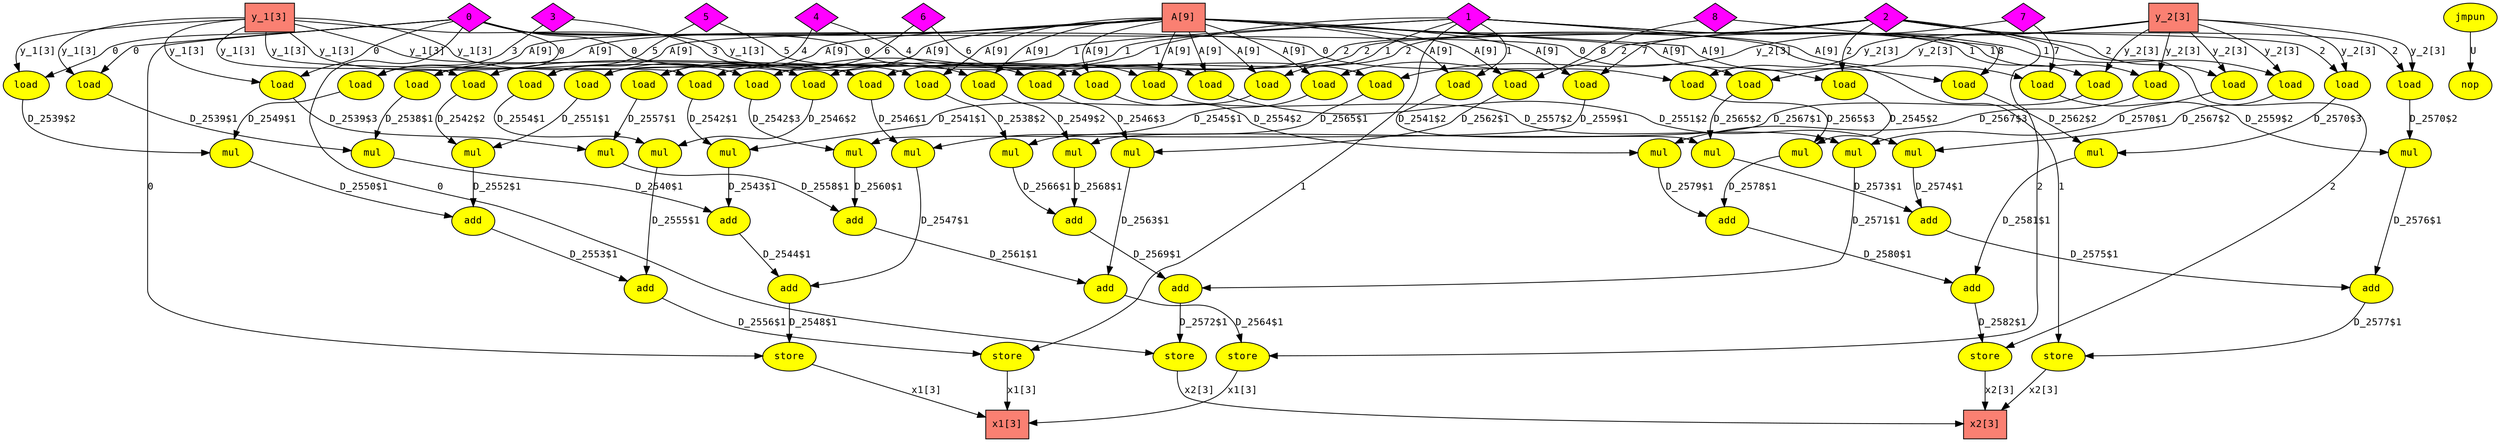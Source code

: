 digraph foo
{
  graph [rankdir="TB", nodesep = "0.175"];
  node [fontname="Courier", fontsize="12", style="filled"];
  edge [fontname="Courier", fontsize="12"];

  A  [label="A[9]", ntype="hwelem", argix="-1", dataspec="s32", bb="-1", shape="box", fillcolor="salmon"];
  add_10  [label="add", ntype="operation", argix="-1", dataspec="na", bb="1", shape="ellipse", fillcolor="yellow"];
  add_18  [label="add", ntype="operation", argix="-1", dataspec="na", bb="1", shape="ellipse", fillcolor="yellow"];
  add_22  [label="add", ntype="operation", argix="-1", dataspec="na", bb="1", shape="ellipse", fillcolor="yellow"];
  add_30  [label="add", ntype="operation", argix="-1", dataspec="na", bb="1", shape="ellipse", fillcolor="yellow"];
  add_34  [label="add", ntype="operation", argix="-1", dataspec="na", bb="1", shape="ellipse", fillcolor="yellow"];
  add_42  [label="add", ntype="operation", argix="-1", dataspec="na", bb="1", shape="ellipse", fillcolor="yellow"];
  add_46  [label="add", ntype="operation", argix="-1", dataspec="na", bb="1", shape="ellipse", fillcolor="yellow"];
  add_54  [label="add", ntype="operation", argix="-1", dataspec="na", bb="1", shape="ellipse", fillcolor="yellow"];
  add_58  [label="add", ntype="operation", argix="-1", dataspec="na", bb="1", shape="ellipse", fillcolor="yellow"];
  add_6  [label="add", ntype="operation", argix="-1", dataspec="na", bb="1", shape="ellipse", fillcolor="yellow"];
  add_66  [label="add", ntype="operation", argix="-1", dataspec="na", bb="1", shape="ellipse", fillcolor="yellow"];
  add_70  [label="add", ntype="operation", argix="-1", dataspec="na", bb="1", shape="ellipse", fillcolor="yellow"];
  cnst0  [label="0", ntype="constant", argix="-1", dataspec="s32", bb="-1", shape="diamond", fillcolor="magenta"];
  cnst1  [label="1", ntype="constant", argix="-1", dataspec="s32", bb="-1", shape="diamond", fillcolor="magenta"];
  cnst2  [label="2", ntype="constant", argix="-1", dataspec="s32", bb="-1", shape="diamond", fillcolor="magenta"];
  cnst3  [label="3", ntype="constant", argix="-1", dataspec="s32", bb="-1", shape="diamond", fillcolor="magenta"];
  cnst4  [label="4", ntype="constant", argix="-1", dataspec="s32", bb="-1", shape="diamond", fillcolor="magenta"];
  cnst5  [label="5", ntype="constant", argix="-1", dataspec="s32", bb="-1", shape="diamond", fillcolor="magenta"];
  cnst6  [label="6", ntype="constant", argix="-1", dataspec="s32", bb="-1", shape="diamond", fillcolor="magenta"];
  cnst7  [label="7", ntype="constant", argix="-1", dataspec="s32", bb="-1", shape="diamond", fillcolor="magenta"];
  cnst8  [label="8", ntype="constant", argix="-1", dataspec="s32", bb="-1", shape="diamond", fillcolor="magenta"];
  jmpun_72  [label="jmpun", ntype="operation", argix="-1", dataspec="na", bb="1", shape="ellipse", fillcolor="yellow"];
  load_0  [label="load", ntype="operation", argix="-1", dataspec="na", bb="1", shape="ellipse", fillcolor="yellow"];
  load_1  [label="load", ntype="operation", argix="-1", dataspec="na", bb="1", shape="ellipse", fillcolor="yellow"];
  load_12  [label="load", ntype="operation", argix="-1", dataspec="na", bb="1", shape="ellipse", fillcolor="yellow"];
  load_13  [label="load", ntype="operation", argix="-1", dataspec="na", bb="1", shape="ellipse", fillcolor="yellow"];
  load_15  [label="load", ntype="operation", argix="-1", dataspec="na", bb="1", shape="ellipse", fillcolor="yellow"];
  load_16  [label="load", ntype="operation", argix="-1", dataspec="na", bb="1", shape="ellipse", fillcolor="yellow"];
  load_19  [label="load", ntype="operation", argix="-1", dataspec="na", bb="1", shape="ellipse", fillcolor="yellow"];
  load_20  [label="load", ntype="operation", argix="-1", dataspec="na", bb="1", shape="ellipse", fillcolor="yellow"];
  load_24  [label="load", ntype="operation", argix="-1", dataspec="na", bb="1", shape="ellipse", fillcolor="yellow"];
  load_25  [label="load", ntype="operation", argix="-1", dataspec="na", bb="1", shape="ellipse", fillcolor="yellow"];
  load_27  [label="load", ntype="operation", argix="-1", dataspec="na", bb="1", shape="ellipse", fillcolor="yellow"];
  load_28  [label="load", ntype="operation", argix="-1", dataspec="na", bb="1", shape="ellipse", fillcolor="yellow"];
  load_3  [label="load", ntype="operation", argix="-1", dataspec="na", bb="1", shape="ellipse", fillcolor="yellow"];
  load_31  [label="load", ntype="operation", argix="-1", dataspec="na", bb="1", shape="ellipse", fillcolor="yellow"];
  load_32  [label="load", ntype="operation", argix="-1", dataspec="na", bb="1", shape="ellipse", fillcolor="yellow"];
  load_36  [label="load", ntype="operation", argix="-1", dataspec="na", bb="1", shape="ellipse", fillcolor="yellow"];
  load_37  [label="load", ntype="operation", argix="-1", dataspec="na", bb="1", shape="ellipse", fillcolor="yellow"];
  load_39  [label="load", ntype="operation", argix="-1", dataspec="na", bb="1", shape="ellipse", fillcolor="yellow"];
  load_4  [label="load", ntype="operation", argix="-1", dataspec="na", bb="1", shape="ellipse", fillcolor="yellow"];
  load_40  [label="load", ntype="operation", argix="-1", dataspec="na", bb="1", shape="ellipse", fillcolor="yellow"];
  load_43  [label="load", ntype="operation", argix="-1", dataspec="na", bb="1", shape="ellipse", fillcolor="yellow"];
  load_44  [label="load", ntype="operation", argix="-1", dataspec="na", bb="1", shape="ellipse", fillcolor="yellow"];
  load_48  [label="load", ntype="operation", argix="-1", dataspec="na", bb="1", shape="ellipse", fillcolor="yellow"];
  load_49  [label="load", ntype="operation", argix="-1", dataspec="na", bb="1", shape="ellipse", fillcolor="yellow"];
  load_51  [label="load", ntype="operation", argix="-1", dataspec="na", bb="1", shape="ellipse", fillcolor="yellow"];
  load_52  [label="load", ntype="operation", argix="-1", dataspec="na", bb="1", shape="ellipse", fillcolor="yellow"];
  load_55  [label="load", ntype="operation", argix="-1", dataspec="na", bb="1", shape="ellipse", fillcolor="yellow"];
  load_56  [label="load", ntype="operation", argix="-1", dataspec="na", bb="1", shape="ellipse", fillcolor="yellow"];
  load_60  [label="load", ntype="operation", argix="-1", dataspec="na", bb="1", shape="ellipse", fillcolor="yellow"];
  load_61  [label="load", ntype="operation", argix="-1", dataspec="na", bb="1", shape="ellipse", fillcolor="yellow"];
  load_63  [label="load", ntype="operation", argix="-1", dataspec="na", bb="1", shape="ellipse", fillcolor="yellow"];
  load_64  [label="load", ntype="operation", argix="-1", dataspec="na", bb="1", shape="ellipse", fillcolor="yellow"];
  load_67  [label="load", ntype="operation", argix="-1", dataspec="na", bb="1", shape="ellipse", fillcolor="yellow"];
  load_68  [label="load", ntype="operation", argix="-1", dataspec="na", bb="1", shape="ellipse", fillcolor="yellow"];
  load_7  [label="load", ntype="operation", argix="-1", dataspec="na", bb="1", shape="ellipse", fillcolor="yellow"];
  load_8  [label="load", ntype="operation", argix="-1", dataspec="na", bb="1", shape="ellipse", fillcolor="yellow"];
  mul_14  [label="mul", ntype="operation", argix="-1", dataspec="na", bb="1", shape="ellipse", fillcolor="yellow"];
  mul_17  [label="mul", ntype="operation", argix="-1", dataspec="na", bb="1", shape="ellipse", fillcolor="yellow"];
  mul_2  [label="mul", ntype="operation", argix="-1", dataspec="na", bb="1", shape="ellipse", fillcolor="yellow"];
  mul_21  [label="mul", ntype="operation", argix="-1", dataspec="na", bb="1", shape="ellipse", fillcolor="yellow"];
  mul_26  [label="mul", ntype="operation", argix="-1", dataspec="na", bb="1", shape="ellipse", fillcolor="yellow"];
  mul_29  [label="mul", ntype="operation", argix="-1", dataspec="na", bb="1", shape="ellipse", fillcolor="yellow"];
  mul_33  [label="mul", ntype="operation", argix="-1", dataspec="na", bb="1", shape="ellipse", fillcolor="yellow"];
  mul_38  [label="mul", ntype="operation", argix="-1", dataspec="na", bb="1", shape="ellipse", fillcolor="yellow"];
  mul_41  [label="mul", ntype="operation", argix="-1", dataspec="na", bb="1", shape="ellipse", fillcolor="yellow"];
  mul_45  [label="mul", ntype="operation", argix="-1", dataspec="na", bb="1", shape="ellipse", fillcolor="yellow"];
  mul_5  [label="mul", ntype="operation", argix="-1", dataspec="na", bb="1", shape="ellipse", fillcolor="yellow"];
  mul_50  [label="mul", ntype="operation", argix="-1", dataspec="na", bb="1", shape="ellipse", fillcolor="yellow"];
  mul_53  [label="mul", ntype="operation", argix="-1", dataspec="na", bb="1", shape="ellipse", fillcolor="yellow"];
  mul_57  [label="mul", ntype="operation", argix="-1", dataspec="na", bb="1", shape="ellipse", fillcolor="yellow"];
  mul_62  [label="mul", ntype="operation", argix="-1", dataspec="na", bb="1", shape="ellipse", fillcolor="yellow"];
  mul_65  [label="mul", ntype="operation", argix="-1", dataspec="na", bb="1", shape="ellipse", fillcolor="yellow"];
  mul_69  [label="mul", ntype="operation", argix="-1", dataspec="na", bb="1", shape="ellipse", fillcolor="yellow"];
  mul_9  [label="mul", ntype="operation", argix="-1", dataspec="na", bb="1", shape="ellipse", fillcolor="yellow"];
  nop_73  [label="nop", ntype="operation", argix="-1", dataspec="na", bb="2", shape="ellipse", fillcolor="yellow"];
  store_11  [label="store", ntype="operation", argix="-1", dataspec="na", bb="1", shape="ellipse", fillcolor="yellow"];
  store_23  [label="store", ntype="operation", argix="-1", dataspec="na", bb="1", shape="ellipse", fillcolor="yellow"];
  store_35  [label="store", ntype="operation", argix="-1", dataspec="na", bb="1", shape="ellipse", fillcolor="yellow"];
  store_47  [label="store", ntype="operation", argix="-1", dataspec="na", bb="1", shape="ellipse", fillcolor="yellow"];
  store_59  [label="store", ntype="operation", argix="-1", dataspec="na", bb="1", shape="ellipse", fillcolor="yellow"];
  store_71  [label="store", ntype="operation", argix="-1", dataspec="na", bb="1", shape="ellipse", fillcolor="yellow"];
  x1  [label="x1[3]", ntype="hwelem", argix="-1", dataspec="s32", bb="-1", shape="box", fillcolor="salmon"];
  x2  [label="x2[3]", ntype="hwelem", argix="-1", dataspec="s32", bb="-1", shape="box", fillcolor="salmon"];
  y_1  [label="y_1[3]", ntype="hwelem", argix="-1", dataspec="s32", bb="-1", shape="box", fillcolor="salmon"];
  y_2  [label="y_2[3]", ntype="hwelem", argix="-1", dataspec="s32", bb="-1", shape="box", fillcolor="salmon"];

  A -> load_0  [label="A[9]", etype="D", vtype="localvar", order="1", argix="-1", dataspec="s32"];
  A -> load_12  [label="A[9]", etype="D", vtype="localvar", order="1", argix="-1", dataspec="s32"];
  A -> load_15  [label="A[9]", etype="D", vtype="localvar", order="1", argix="-1", dataspec="s32"];
  A -> load_19  [label="A[9]", etype="D", vtype="localvar", order="1", argix="-1", dataspec="s32"];
  A -> load_24  [label="A[9]", etype="D", vtype="localvar", order="1", argix="-1", dataspec="s32"];
  A -> load_27  [label="A[9]", etype="D", vtype="localvar", order="1", argix="-1", dataspec="s32"];
  A -> load_3  [label="A[9]", etype="D", vtype="localvar", order="1", argix="-1", dataspec="s32"];
  A -> load_31  [label="A[9]", etype="D", vtype="localvar", order="1", argix="-1", dataspec="s32"];
  A -> load_36  [label="A[9]", etype="D", vtype="localvar", order="1", argix="-1", dataspec="s32"];
  A -> load_39  [label="A[9]", etype="D", vtype="localvar", order="1", argix="-1", dataspec="s32"];
  A -> load_43  [label="A[9]", etype="D", vtype="localvar", order="1", argix="-1", dataspec="s32"];
  A -> load_48  [label="A[9]", etype="D", vtype="localvar", order="1", argix="-1", dataspec="s32"];
  A -> load_51  [label="A[9]", etype="D", vtype="localvar", order="1", argix="-1", dataspec="s32"];
  A -> load_55  [label="A[9]", etype="D", vtype="localvar", order="1", argix="-1", dataspec="s32"];
  A -> load_60  [label="A[9]", etype="D", vtype="localvar", order="1", argix="-1", dataspec="s32"];
  A -> load_63  [label="A[9]", etype="D", vtype="localvar", order="1", argix="-1", dataspec="s32"];
  A -> load_67  [label="A[9]", etype="D", vtype="localvar", order="1", argix="-1", dataspec="s32"];
  A -> load_7  [label="A[9]", etype="D", vtype="localvar", order="1", argix="-1", dataspec="s32"];
  add_10 -> store_11  [label="D_2548$1", etype="D", vtype="localvar", order="1", argix="-1", dataspec="s32"];
  add_18 -> add_22  [label="D_2553$1", etype="D", vtype="localvar", order="1", argix="-1", dataspec="s32"];
  add_22 -> store_23  [label="D_2556$1", etype="D", vtype="localvar", order="1", argix="-1", dataspec="s32"];
  add_30 -> add_34  [label="D_2561$1", etype="D", vtype="localvar", order="1", argix="-1", dataspec="s32"];
  add_34 -> store_35  [label="D_2564$1", etype="D", vtype="localvar", order="1", argix="-1", dataspec="s32"];
  add_42 -> add_46  [label="D_2569$1", etype="D", vtype="localvar", order="1", argix="-1", dataspec="s32"];
  add_46 -> store_47  [label="D_2572$1", etype="D", vtype="localvar", order="1", argix="-1", dataspec="s32"];
  add_54 -> add_58  [label="D_2575$1", etype="D", vtype="localvar", order="1", argix="-1", dataspec="s32"];
  add_58 -> store_59  [label="D_2577$1", etype="D", vtype="localvar", order="1", argix="-1", dataspec="s32"];
  add_66 -> add_70  [label="D_2580$1", etype="D", vtype="localvar", order="1", argix="-1", dataspec="s32"];
  add_6 -> add_10  [label="D_2544$1", etype="D", vtype="localvar", order="1", argix="-1", dataspec="s32"];
  add_70 -> store_71  [label="D_2582$1", etype="D", vtype="localvar", order="1", argix="-1", dataspec="s32"];
  cnst0 -> load_0  [label="0", etype="D", vtype="globalvar", order="2", argix="-1", dataspec="s32"];
  cnst0 -> load_1  [label="0", etype="D", vtype="globalvar", order="2", argix="-1", dataspec="s32"];
  cnst0 -> load_13  [label="0", etype="D", vtype="globalvar", order="2", argix="-1", dataspec="s32"];
  cnst0 -> load_25  [label="0", etype="D", vtype="globalvar", order="2", argix="-1", dataspec="s32"];
  cnst0 -> load_36  [label="0", etype="D", vtype="globalvar", order="2", argix="-1", dataspec="s32"];
  cnst0 -> load_37  [label="0", etype="D", vtype="globalvar", order="2", argix="-1", dataspec="s32"];
  cnst0 -> load_49  [label="0", etype="D", vtype="globalvar", order="2", argix="-1", dataspec="s32"];
  cnst0 -> load_61  [label="0", etype="D", vtype="globalvar", order="2", argix="-1", dataspec="s32"];
  cnst0 -> store_11  [label="0", etype="D", vtype="globalvar", order="2", argix="-1", dataspec="s32"];
  cnst0 -> store_47  [label="0", etype="D", vtype="globalvar", order="2", argix="-1", dataspec="s32"];
  cnst1 -> load_16  [label="1", etype="D", vtype="globalvar", order="2", argix="-1", dataspec="s32"];
  cnst1 -> load_28  [label="1", etype="D", vtype="globalvar", order="2", argix="-1", dataspec="s32"];
  cnst1 -> load_3  [label="1", etype="D", vtype="globalvar", order="2", argix="-1", dataspec="s32"];
  cnst1 -> load_4  [label="1", etype="D", vtype="globalvar", order="2", argix="-1", dataspec="s32"];
  cnst1 -> load_40  [label="1", etype="D", vtype="globalvar", order="2", argix="-1", dataspec="s32"];
  cnst1 -> load_48  [label="1", etype="D", vtype="globalvar", order="2", argix="-1", dataspec="s32"];
  cnst1 -> load_52  [label="1", etype="D", vtype="globalvar", order="2", argix="-1", dataspec="s32"];
  cnst1 -> load_64  [label="1", etype="D", vtype="globalvar", order="2", argix="-1", dataspec="s32"];
  cnst1 -> store_23  [label="1", etype="D", vtype="globalvar", order="2", argix="-1", dataspec="s32"];
  cnst1 -> store_59  [label="1", etype="D", vtype="globalvar", order="2", argix="-1", dataspec="s32"];
  cnst2 -> load_20  [label="2", etype="D", vtype="globalvar", order="2", argix="-1", dataspec="s32"];
  cnst2 -> load_32  [label="2", etype="D", vtype="globalvar", order="2", argix="-1", dataspec="s32"];
  cnst2 -> load_44  [label="2", etype="D", vtype="globalvar", order="2", argix="-1", dataspec="s32"];
  cnst2 -> load_56  [label="2", etype="D", vtype="globalvar", order="2", argix="-1", dataspec="s32"];
  cnst2 -> load_60  [label="2", etype="D", vtype="globalvar", order="2", argix="-1", dataspec="s32"];
  cnst2 -> load_68  [label="2", etype="D", vtype="globalvar", order="2", argix="-1", dataspec="s32"];
  cnst2 -> load_7  [label="2", etype="D", vtype="globalvar", order="2", argix="-1", dataspec="s32"];
  cnst2 -> load_8  [label="2", etype="D", vtype="globalvar", order="2", argix="-1", dataspec="s32"];
  cnst2 -> store_35  [label="2", etype="D", vtype="globalvar", order="2", argix="-1", dataspec="s32"];
  cnst2 -> store_71  [label="2", etype="D", vtype="globalvar", order="2", argix="-1", dataspec="s32"];
  cnst3 -> load_12  [label="3", etype="D", vtype="globalvar", order="2", argix="-1", dataspec="s32"];
  cnst3 -> load_39  [label="3", etype="D", vtype="globalvar", order="2", argix="-1", dataspec="s32"];
  cnst4 -> load_15  [label="4", etype="D", vtype="globalvar", order="2", argix="-1", dataspec="s32"];
  cnst4 -> load_51  [label="4", etype="D", vtype="globalvar", order="2", argix="-1", dataspec="s32"];
  cnst5 -> load_19  [label="5", etype="D", vtype="globalvar", order="2", argix="-1", dataspec="s32"];
  cnst5 -> load_63  [label="5", etype="D", vtype="globalvar", order="2", argix="-1", dataspec="s32"];
  cnst6 -> load_24  [label="6", etype="D", vtype="globalvar", order="2", argix="-1", dataspec="s32"];
  cnst6 -> load_43  [label="6", etype="D", vtype="globalvar", order="2", argix="-1", dataspec="s32"];
  cnst7 -> load_27  [label="7", etype="D", vtype="globalvar", order="2", argix="-1", dataspec="s32"];
  cnst7 -> load_55  [label="7", etype="D", vtype="globalvar", order="2", argix="-1", dataspec="s32"];
  cnst8 -> load_31  [label="8", etype="D", vtype="globalvar", order="2", argix="-1", dataspec="s32"];
  cnst8 -> load_67  [label="8", etype="D", vtype="globalvar", order="2", argix="-1", dataspec="s32"];
  jmpun_72 -> nop_73  [label="U", etype="U", order="1", argix="-1", dataspec="u1"];
  load_0 -> mul_2  [label="D_2538$1", etype="D", vtype="localvar", order="1", argix="-1", dataspec="s32"];
  load_12 -> mul_14  [label="D_2549$1", etype="D", vtype="localvar", order="1", argix="-1", dataspec="s32"];
  load_13 -> mul_14  [label="D_2539$2", etype="D", vtype="localvar", order="2", argix="-1", dataspec="s32"];
  load_15 -> mul_17  [label="D_2551$1", etype="D", vtype="localvar", order="1", argix="-1", dataspec="s32"];
  load_16 -> mul_17  [label="D_2542$2", etype="D", vtype="localvar", order="2", argix="-1", dataspec="s32"];
  load_19 -> mul_21  [label="D_2554$1", etype="D", vtype="localvar", order="1", argix="-1", dataspec="s32"];
  load_1 -> mul_2  [label="D_2539$1", etype="D", vtype="localvar", order="2", argix="-1", dataspec="s32"];
  load_20 -> mul_21  [label="D_2546$2", etype="D", vtype="localvar", order="2", argix="-1", dataspec="s32"];
  load_24 -> mul_26  [label="D_2557$1", etype="D", vtype="localvar", order="1", argix="-1", dataspec="s32"];
  load_25 -> mul_26  [label="D_2539$3", etype="D", vtype="localvar", order="2", argix="-1", dataspec="s32"];
  load_27 -> mul_29  [label="D_2559$1", etype="D", vtype="localvar", order="1", argix="-1", dataspec="s32"];
  load_28 -> mul_29  [label="D_2542$3", etype="D", vtype="localvar", order="2", argix="-1", dataspec="s32"];
  load_31 -> mul_33  [label="D_2562$1", etype="D", vtype="localvar", order="1", argix="-1", dataspec="s32"];
  load_32 -> mul_33  [label="D_2546$3", etype="D", vtype="localvar", order="2", argix="-1", dataspec="s32"];
  load_36 -> mul_38  [label="D_2538$2", etype="D", vtype="localvar", order="1", argix="-1", dataspec="s32"];
  load_37 -> mul_38  [label="D_2565$1", etype="D", vtype="localvar", order="2", argix="-1", dataspec="s32"];
  load_39 -> mul_41  [label="D_2549$2", etype="D", vtype="localvar", order="1", argix="-1", dataspec="s32"];
  load_3 -> mul_5  [label="D_2541$1", etype="D", vtype="localvar", order="1", argix="-1", dataspec="s32"];
  load_40 -> mul_41  [label="D_2567$1", etype="D", vtype="localvar", order="2", argix="-1", dataspec="s32"];
  load_43 -> mul_45  [label="D_2557$2", etype="D", vtype="localvar", order="1", argix="-1", dataspec="s32"];
  load_44 -> mul_45  [label="D_2570$1", etype="D", vtype="localvar", order="2", argix="-1", dataspec="s32"];
  load_48 -> mul_50  [label="D_2541$2", etype="D", vtype="localvar", order="1", argix="-1", dataspec="s32"];
  load_49 -> mul_50  [label="D_2565$2", etype="D", vtype="localvar", order="2", argix="-1", dataspec="s32"];
  load_4 -> mul_5  [label="D_2542$1", etype="D", vtype="localvar", order="2", argix="-1", dataspec="s32"];
  load_51 -> mul_53  [label="D_2551$2", etype="D", vtype="localvar", order="1", argix="-1", dataspec="s32"];
  load_52 -> mul_53  [label="D_2567$2", etype="D", vtype="localvar", order="2", argix="-1", dataspec="s32"];
  load_55 -> mul_57  [label="D_2559$2", etype="D", vtype="localvar", order="1", argix="-1", dataspec="s32"];
  load_56 -> mul_57  [label="D_2570$2", etype="D", vtype="localvar", order="2", argix="-1", dataspec="s32"];
  load_60 -> mul_62  [label="D_2545$2", etype="D", vtype="localvar", order="1", argix="-1", dataspec="s32"];
  load_61 -> mul_62  [label="D_2565$3", etype="D", vtype="localvar", order="2", argix="-1", dataspec="s32"];
  load_63 -> mul_65  [label="D_2554$2", etype="D", vtype="localvar", order="1", argix="-1", dataspec="s32"];
  load_64 -> mul_65  [label="D_2567$3", etype="D", vtype="localvar", order="2", argix="-1", dataspec="s32"];
  load_67 -> mul_69  [label="D_2562$2", etype="D", vtype="localvar", order="1", argix="-1", dataspec="s32"];
  load_68 -> mul_69  [label="D_2570$3", etype="D", vtype="localvar", order="2", argix="-1", dataspec="s32"];
  load_7 -> mul_9  [label="D_2545$1", etype="D", vtype="localvar", order="1", argix="-1", dataspec="s32"];
  load_8 -> mul_9  [label="D_2546$1", etype="D", vtype="localvar", order="2", argix="-1", dataspec="s32"];
  mul_14 -> add_18  [label="D_2550$1", etype="D", vtype="localvar", order="1", argix="-1", dataspec="s32"];
  mul_17 -> add_18  [label="D_2552$1", etype="D", vtype="localvar", order="2", argix="-1", dataspec="s32"];
  mul_21 -> add_22  [label="D_2555$1", etype="D", vtype="localvar", order="2", argix="-1", dataspec="s32"];
  mul_26 -> add_30  [label="D_2558$1", etype="D", vtype="localvar", order="1", argix="-1", dataspec="s32"];
  mul_29 -> add_30  [label="D_2560$1", etype="D", vtype="localvar", order="2", argix="-1", dataspec="s32"];
  mul_2 -> add_6  [label="D_2540$1", etype="D", vtype="localvar", order="1", argix="-1", dataspec="s32"];
  mul_33 -> add_34  [label="D_2563$1", etype="D", vtype="localvar", order="2", argix="-1", dataspec="s32"];
  mul_38 -> add_42  [label="D_2566$1", etype="D", vtype="localvar", order="1", argix="-1", dataspec="s32"];
  mul_41 -> add_42  [label="D_2568$1", etype="D", vtype="localvar", order="2", argix="-1", dataspec="s32"];
  mul_45 -> add_46  [label="D_2571$1", etype="D", vtype="localvar", order="2", argix="-1", dataspec="s32"];
  mul_50 -> add_54  [label="D_2573$1", etype="D", vtype="localvar", order="1", argix="-1", dataspec="s32"];
  mul_53 -> add_54  [label="D_2574$1", etype="D", vtype="localvar", order="2", argix="-1", dataspec="s32"];
  mul_57 -> add_58  [label="D_2576$1", etype="D", vtype="localvar", order="2", argix="-1", dataspec="s32"];
  mul_5 -> add_6  [label="D_2543$1", etype="D", vtype="localvar", order="2", argix="-1", dataspec="s32"];
  mul_62 -> add_66  [label="D_2578$1", etype="D", vtype="localvar", order="1", argix="-1", dataspec="s32"];
  mul_65 -> add_66  [label="D_2579$1", etype="D", vtype="localvar", order="2", argix="-1", dataspec="s32"];
  mul_69 -> add_70  [label="D_2581$1", etype="D", vtype="localvar", order="2", argix="-1", dataspec="s32"];
  mul_9 -> add_10  [label="D_2547$1", etype="D", vtype="localvar", order="2", argix="-1", dataspec="s32"];
  store_11 -> x1  [label="x1[3]", etype="D", vtype="localvar", order="1", argix="-1", dataspec="s32"];
  store_23 -> x1  [label="x1[3]", etype="D", vtype="localvar", order="1", argix="-1", dataspec="s32"];
  store_35 -> x1  [label="x1[3]", etype="D", vtype="localvar", order="1", argix="-1", dataspec="s32"];
  store_47 -> x2  [label="x2[3]", etype="D", vtype="localvar", order="1", argix="-1", dataspec="s32"];
  store_59 -> x2  [label="x2[3]", etype="D", vtype="localvar", order="1", argix="-1", dataspec="s32"];
  store_71 -> x2  [label="x2[3]", etype="D", vtype="localvar", order="1", argix="-1", dataspec="s32"];
  y_1 -> load_1  [label="y_1[3]", etype="D", vtype="localvar", order="1", argix="-1", dataspec="s32"];
  y_1 -> load_13  [label="y_1[3]", etype="D", vtype="localvar", order="1", argix="-1", dataspec="s32"];
  y_1 -> load_16  [label="y_1[3]", etype="D", vtype="localvar", order="1", argix="-1", dataspec="s32"];
  y_1 -> load_20  [label="y_1[3]", etype="D", vtype="localvar", order="1", argix="-1", dataspec="s32"];
  y_1 -> load_25  [label="y_1[3]", etype="D", vtype="localvar", order="1", argix="-1", dataspec="s32"];
  y_1 -> load_28  [label="y_1[3]", etype="D", vtype="localvar", order="1", argix="-1", dataspec="s32"];
  y_1 -> load_32  [label="y_1[3]", etype="D", vtype="localvar", order="1", argix="-1", dataspec="s32"];
  y_1 -> load_4  [label="y_1[3]", etype="D", vtype="localvar", order="1", argix="-1", dataspec="s32"];
  y_1 -> load_8  [label="y_1[3]", etype="D", vtype="localvar", order="1", argix="-1", dataspec="s32"];
  y_2 -> load_37  [label="y_2[3]", etype="D", vtype="localvar", order="1", argix="-1", dataspec="s32"];
  y_2 -> load_40  [label="y_2[3]", etype="D", vtype="localvar", order="1", argix="-1", dataspec="s32"];
  y_2 -> load_44  [label="y_2[3]", etype="D", vtype="localvar", order="1", argix="-1", dataspec="s32"];
  y_2 -> load_49  [label="y_2[3]", etype="D", vtype="localvar", order="1", argix="-1", dataspec="s32"];
  y_2 -> load_52  [label="y_2[3]", etype="D", vtype="localvar", order="1", argix="-1", dataspec="s32"];
  y_2 -> load_56  [label="y_2[3]", etype="D", vtype="localvar", order="1", argix="-1", dataspec="s32"];
  y_2 -> load_61  [label="y_2[3]", etype="D", vtype="localvar", order="1", argix="-1", dataspec="s32"];
  y_2 -> load_64  [label="y_2[3]", etype="D", vtype="localvar", order="1", argix="-1", dataspec="s32"];
  y_2 -> load_68  [label="y_2[3]", etype="D", vtype="localvar", order="1", argix="-1", dataspec="s32"];

}
